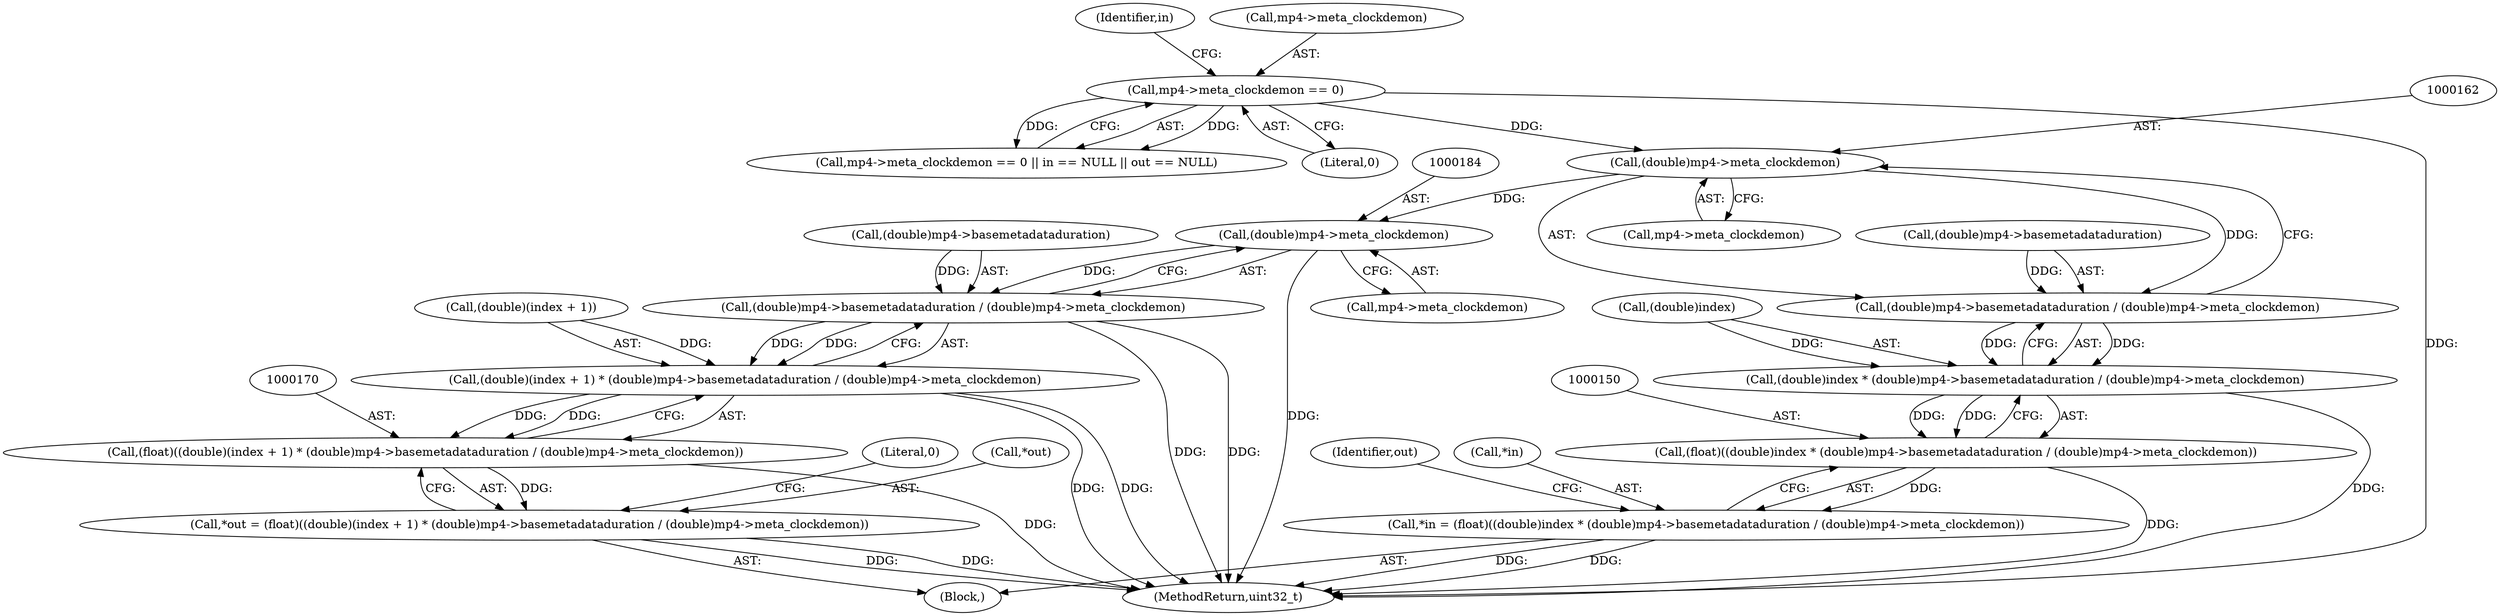 digraph "1_gpmf-parser_341f12cd5b97ab419e53853ca00176457c9f1681_4@pointer" {
"1000161" [label="(Call,(double)mp4->meta_clockdemon)"];
"1000132" [label="(Call,mp4->meta_clockdemon == 0)"];
"1000155" [label="(Call,(double)mp4->basemetadataduration / (double)mp4->meta_clockdemon)"];
"1000151" [label="(Call,(double)index * (double)mp4->basemetadataduration / (double)mp4->meta_clockdemon)"];
"1000149" [label="(Call,(float)((double)index * (double)mp4->basemetadataduration / (double)mp4->meta_clockdemon))"];
"1000146" [label="(Call,*in = (float)((double)index * (double)mp4->basemetadataduration / (double)mp4->meta_clockdemon))"];
"1000183" [label="(Call,(double)mp4->meta_clockdemon)"];
"1000177" [label="(Call,(double)mp4->basemetadataduration / (double)mp4->meta_clockdemon)"];
"1000171" [label="(Call,(double)(index + 1) * (double)mp4->basemetadataduration / (double)mp4->meta_clockdemon)"];
"1000169" [label="(Call,(float)((double)(index + 1) * (double)mp4->basemetadataduration / (double)mp4->meta_clockdemon))"];
"1000166" [label="(Call,*out = (float)((double)(index + 1) * (double)mp4->basemetadataduration / (double)mp4->meta_clockdemon))"];
"1000156" [label="(Call,(double)mp4->basemetadataduration)"];
"1000177" [label="(Call,(double)mp4->basemetadataduration / (double)mp4->meta_clockdemon)"];
"1000189" [label="(Literal,0)"];
"1000183" [label="(Call,(double)mp4->meta_clockdemon)"];
"1000151" [label="(Call,(double)index * (double)mp4->basemetadataduration / (double)mp4->meta_clockdemon)"];
"1000163" [label="(Call,mp4->meta_clockdemon)"];
"1000146" [label="(Call,*in = (float)((double)index * (double)mp4->basemetadataduration / (double)mp4->meta_clockdemon))"];
"1000190" [label="(MethodReturn,uint32_t)"];
"1000169" [label="(Call,(float)((double)(index + 1) * (double)mp4->basemetadataduration / (double)mp4->meta_clockdemon))"];
"1000166" [label="(Call,*out = (float)((double)(index + 1) * (double)mp4->basemetadataduration / (double)mp4->meta_clockdemon))"];
"1000171" [label="(Call,(double)(index + 1) * (double)mp4->basemetadataduration / (double)mp4->meta_clockdemon)"];
"1000139" [label="(Identifier,in)"];
"1000149" [label="(Call,(float)((double)index * (double)mp4->basemetadataduration / (double)mp4->meta_clockdemon))"];
"1000131" [label="(Call,mp4->meta_clockdemon == 0 || in == NULL || out == NULL)"];
"1000172" [label="(Call,(double)(index + 1))"];
"1000161" [label="(Call,(double)mp4->meta_clockdemon)"];
"1000167" [label="(Call,*out)"];
"1000136" [label="(Literal,0)"];
"1000152" [label="(Call,(double)index)"];
"1000178" [label="(Call,(double)mp4->basemetadataduration)"];
"1000105" [label="(Block,)"];
"1000155" [label="(Call,(double)mp4->basemetadataduration / (double)mp4->meta_clockdemon)"];
"1000147" [label="(Call,*in)"];
"1000185" [label="(Call,mp4->meta_clockdemon)"];
"1000133" [label="(Call,mp4->meta_clockdemon)"];
"1000168" [label="(Identifier,out)"];
"1000132" [label="(Call,mp4->meta_clockdemon == 0)"];
"1000161" -> "1000155"  [label="AST: "];
"1000161" -> "1000163"  [label="CFG: "];
"1000162" -> "1000161"  [label="AST: "];
"1000163" -> "1000161"  [label="AST: "];
"1000155" -> "1000161"  [label="CFG: "];
"1000161" -> "1000155"  [label="DDG: "];
"1000132" -> "1000161"  [label="DDG: "];
"1000161" -> "1000183"  [label="DDG: "];
"1000132" -> "1000131"  [label="AST: "];
"1000132" -> "1000136"  [label="CFG: "];
"1000133" -> "1000132"  [label="AST: "];
"1000136" -> "1000132"  [label="AST: "];
"1000139" -> "1000132"  [label="CFG: "];
"1000131" -> "1000132"  [label="CFG: "];
"1000132" -> "1000190"  [label="DDG: "];
"1000132" -> "1000131"  [label="DDG: "];
"1000132" -> "1000131"  [label="DDG: "];
"1000155" -> "1000151"  [label="AST: "];
"1000156" -> "1000155"  [label="AST: "];
"1000151" -> "1000155"  [label="CFG: "];
"1000155" -> "1000151"  [label="DDG: "];
"1000155" -> "1000151"  [label="DDG: "];
"1000156" -> "1000155"  [label="DDG: "];
"1000151" -> "1000149"  [label="AST: "];
"1000152" -> "1000151"  [label="AST: "];
"1000149" -> "1000151"  [label="CFG: "];
"1000151" -> "1000190"  [label="DDG: "];
"1000151" -> "1000149"  [label="DDG: "];
"1000151" -> "1000149"  [label="DDG: "];
"1000152" -> "1000151"  [label="DDG: "];
"1000149" -> "1000146"  [label="AST: "];
"1000150" -> "1000149"  [label="AST: "];
"1000146" -> "1000149"  [label="CFG: "];
"1000149" -> "1000190"  [label="DDG: "];
"1000149" -> "1000146"  [label="DDG: "];
"1000146" -> "1000105"  [label="AST: "];
"1000147" -> "1000146"  [label="AST: "];
"1000168" -> "1000146"  [label="CFG: "];
"1000146" -> "1000190"  [label="DDG: "];
"1000146" -> "1000190"  [label="DDG: "];
"1000183" -> "1000177"  [label="AST: "];
"1000183" -> "1000185"  [label="CFG: "];
"1000184" -> "1000183"  [label="AST: "];
"1000185" -> "1000183"  [label="AST: "];
"1000177" -> "1000183"  [label="CFG: "];
"1000183" -> "1000190"  [label="DDG: "];
"1000183" -> "1000177"  [label="DDG: "];
"1000177" -> "1000171"  [label="AST: "];
"1000178" -> "1000177"  [label="AST: "];
"1000171" -> "1000177"  [label="CFG: "];
"1000177" -> "1000190"  [label="DDG: "];
"1000177" -> "1000190"  [label="DDG: "];
"1000177" -> "1000171"  [label="DDG: "];
"1000177" -> "1000171"  [label="DDG: "];
"1000178" -> "1000177"  [label="DDG: "];
"1000171" -> "1000169"  [label="AST: "];
"1000172" -> "1000171"  [label="AST: "];
"1000169" -> "1000171"  [label="CFG: "];
"1000171" -> "1000190"  [label="DDG: "];
"1000171" -> "1000190"  [label="DDG: "];
"1000171" -> "1000169"  [label="DDG: "];
"1000171" -> "1000169"  [label="DDG: "];
"1000172" -> "1000171"  [label="DDG: "];
"1000169" -> "1000166"  [label="AST: "];
"1000170" -> "1000169"  [label="AST: "];
"1000166" -> "1000169"  [label="CFG: "];
"1000169" -> "1000190"  [label="DDG: "];
"1000169" -> "1000166"  [label="DDG: "];
"1000166" -> "1000105"  [label="AST: "];
"1000167" -> "1000166"  [label="AST: "];
"1000189" -> "1000166"  [label="CFG: "];
"1000166" -> "1000190"  [label="DDG: "];
"1000166" -> "1000190"  [label="DDG: "];
}
